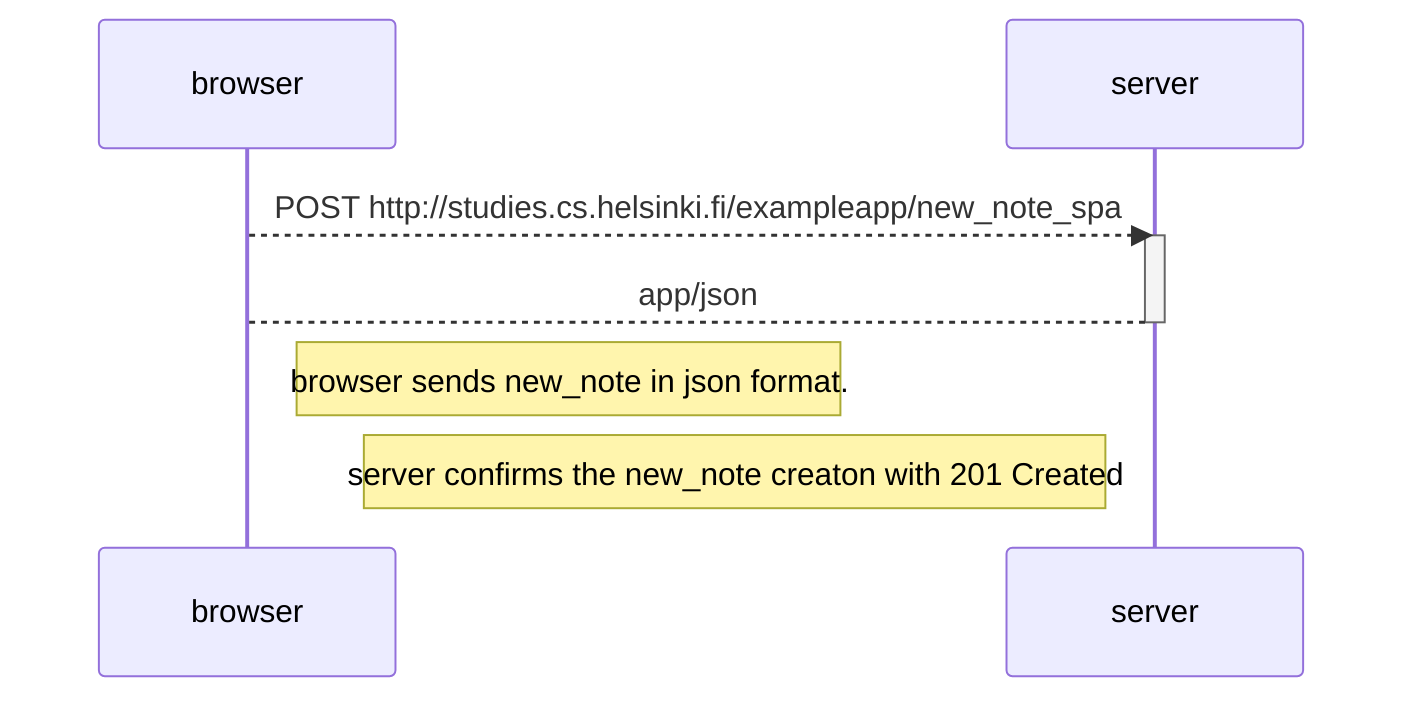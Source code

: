 sequenceDiagram
  participant browser
  participant server

  browser-->>server: POST http://studies.cs.helsinki.fi/exampleapp/new_note_spa
  activate server
  server-->browser: app/json
  deactivate server

  Note right of browser: browser sends new_note in json format.

  Note left of server: server confirms the new_note creaton  with 201 Created